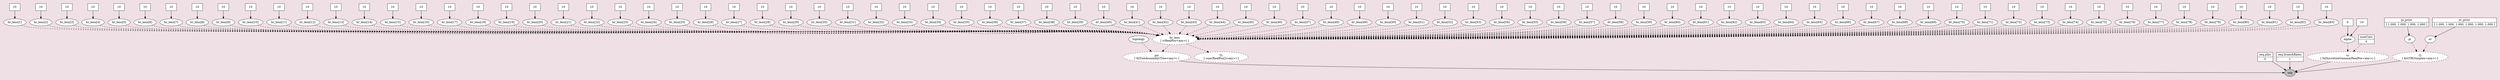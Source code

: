 /* Graphical model description in DOT language                                    */
/*    To view graph:                                                              */
/*       open this file in the program Graphviz: http://www.graphviz.org          */
/*       or paste contents into an online viewer: http://stamm-wilbrandt.de/GraphvizFiddle */

digraph REVDAG {
   n_Q [shape=oval, style="dashed,filled", fillcolor=white, label="Q\n[ fnGTR(Simplex<any>) ]"]
   n_pi [shape=oval, style=filled, fillcolor=white, label="pi"]
   n_pi_prior [shape=record, style=filled, fillcolor=white, label="{pi_prior|[ 1.000, 1.000, 1.000, 1.000 ]}"]
   n_er [shape=oval, style=filled, fillcolor=white, label="er"]
   n_er_prior [shape=record, style=filled, fillcolor=white, label="{er_prior|[ 1.000, 1.000, 1.000, 1.000, 1.000, 1.000 ]}"]
   n_seq [shape=oval, style=filled, fillcolor=gray, label="seq"]
   n_psi [shape=oval, style="dashed,filled", fillcolor=white, label="psi\n[ fnTreeAssembly(Tree<any>) ]"]
   n_topology [shape=oval, style=filled, fillcolor=white, label="topology"]
   n_br_lens [shape=oval, style="dashed,filled", fillcolor=white, label="br_lens\n[ v(RealPos<any>) ]"]
   n_br_lens_1 [shape=oval, style=filled, fillcolor=white, label="br_lens[1]"]
   n_0x20aa860 [shape=box, style=filled, fillcolor=white, label="10"]
   n_br_lens_2 [shape=oval, style=filled, fillcolor=white, label="br_lens[2]"]
   n_0x20ac3e0 [shape=box, style=filled, fillcolor=white, label="10"]
   n_br_lens_3 [shape=oval, style=filled, fillcolor=white, label="br_lens[3]"]
   n_0x20a97e0 [shape=box, style=filled, fillcolor=white, label="10"]
   n_br_lens_4 [shape=oval, style=filled, fillcolor=white, label="br_lens[4]"]
   n_0x20ac280 [shape=box, style=filled, fillcolor=white, label="10"]
   n_br_lens_5 [shape=oval, style=filled, fillcolor=white, label="br_lens[5]"]
   n_0x20abba0 [shape=box, style=filled, fillcolor=white, label="10"]
   n_br_lens_6 [shape=oval, style=filled, fillcolor=white, label="br_lens[6]"]
   n_0x20ab200 [shape=box, style=filled, fillcolor=white, label="10"]
   n_br_lens_7 [shape=oval, style=filled, fillcolor=white, label="br_lens[7]"]
   n_0x20a93c0 [shape=box, style=filled, fillcolor=white, label="10"]
   n_br_lens_8 [shape=oval, style=filled, fillcolor=white, label="br_lens[8]"]
   n_0x20a9100 [shape=box, style=filled, fillcolor=white, label="10"]
   n_br_lens_9 [shape=oval, style=filled, fillcolor=white, label="br_lens[9]"]
   n_0x20ab780 [shape=box, style=filled, fillcolor=white, label="10"]
   n_br_lens_10 [shape=oval, style=filled, fillcolor=white, label="br_lens[10]"]
   n_0x20abd00 [shape=box, style=filled, fillcolor=white, label="10"]
   n_br_lens_11 [shape=oval, style=filled, fillcolor=white, label="br_lens[11]"]
   n_0x20a8e40 [shape=box, style=filled, fillcolor=white, label="10"]
   n_br_lens_12 [shape=oval, style=filled, fillcolor=white, label="br_lens[12]"]
   n_0x20aaf40 [shape=box, style=filled, fillcolor=white, label="10"]
   n_br_lens_13 [shape=oval, style=filled, fillcolor=white, label="br_lens[13]"]
   n_0x20ad720 [shape=box, style=filled, fillcolor=white, label="10"]
   n_br_lens_14 [shape=oval, style=filled, fillcolor=white, label="br_lens[14]"]
   n_0x20a9940 [shape=box, style=filled, fillcolor=white, label="10"]
   n_br_lens_15 [shape=oval, style=filled, fillcolor=white, label="br_lens[15]"]
   n_0x20aac80 [shape=box, style=filled, fillcolor=white, label="10"]
   n_br_lens_16 [shape=oval, style=filled, fillcolor=white, label="br_lens[16]"]
   n_0x20aa9c0 [shape=box, style=filled, fillcolor=white, label="10"]
   n_br_lens_17 [shape=oval, style=filled, fillcolor=white, label="br_lens[17]"]
   n_0x20aa2e0 [shape=box, style=filled, fillcolor=white, label="10"]
   n_br_lens_18 [shape=oval, style=filled, fillcolor=white, label="br_lens[18]"]
   n_0x20abe60 [shape=box, style=filled, fillcolor=white, label="10"]
   n_br_lens_19 [shape=oval, style=filled, fillcolor=white, label="br_lens[19]"]
   n_0x20ab360 [shape=box, style=filled, fillcolor=white, label="10"]
   n_br_lens_20 [shape=oval, style=filled, fillcolor=white, label="br_lens[20]"]
   n_0x20aa440 [shape=box, style=filled, fillcolor=white, label="10"]
   n_br_lens_21 [shape=oval, style=filled, fillcolor=white, label="br_lens[21]"]
   n_0x20aab20 [shape=box, style=filled, fillcolor=white, label="10"]
   n_br_lens_22 [shape=oval, style=filled, fillcolor=white, label="br_lens[22]"]
   n_0x20ab4c0 [shape=box, style=filled, fillcolor=white, label="10"]
   n_br_lens_23 [shape=oval, style=filled, fillcolor=white, label="br_lens[23]"]
   n_0x20ad040 [shape=box, style=filled, fillcolor=white, label="10"]
   n_br_lens_24 [shape=oval, style=filled, fillcolor=white, label="br_lens[24]"]
   n_0x20ab620 [shape=box, style=filled, fillcolor=white, label="10"]
   n_br_lens_25 [shape=oval, style=filled, fillcolor=white, label="br_lens[25]"]
   n_0x20abfc0 [shape=box, style=filled, fillcolor=white, label="10"]
   n_br_lens_26 [shape=oval, style=filled, fillcolor=white, label="br_lens[26]"]
   n_0x20ac540 [shape=box, style=filled, fillcolor=white, label="10"]
   n_br_lens_27 [shape=oval, style=filled, fillcolor=white, label="br_lens[27]"]
   n_0x20acee0 [shape=box, style=filled, fillcolor=white, label="10"]
   n_br_lens_28 [shape=oval, style=filled, fillcolor=white, label="br_lens[28]"]
   n_0x20ad300 [shape=box, style=filled, fillcolor=white, label="10"]
   n_br_lens_29 [shape=oval, style=filled, fillcolor=white, label="br_lens[29]"]
   n_0x20a8080 [shape=box, style=filled, fillcolor=white, label="10"]
   n_br_lens_30 [shape=oval, style=filled, fillcolor=white, label="br_lens[30]"]
   n_0x20a81e0 [shape=box, style=filled, fillcolor=white, label="10"]
   n_br_lens_31 [shape=oval, style=filled, fillcolor=white, label="br_lens[31]"]
   n_0x20a84a0 [shape=box, style=filled, fillcolor=white, label="10"]
   n_br_lens_32 [shape=oval, style=filled, fillcolor=white, label="br_lens[32]"]
   n_0x20ade00 [shape=box, style=filled, fillcolor=white, label="10"]
   n_br_lens_33 [shape=oval, style=filled, fillcolor=white, label="br_lens[33]"]
   n_0x20adca0 [shape=box, style=filled, fillcolor=white, label="10"]
   n_br_lens_34 [shape=oval, style=filled, fillcolor=white, label="br_lens[34]"]
   n_0x20ad9e0 [shape=box, style=filled, fillcolor=white, label="10"]
   n_br_lens_35 [shape=oval, style=filled, fillcolor=white, label="br_lens[35]"]
   n_0x20ad880 [shape=box, style=filled, fillcolor=white, label="10"]
   n_br_lens_36 [shape=oval, style=filled, fillcolor=white, label="br_lens[36]"]
   n_0x20adb40 [shape=box, style=filled, fillcolor=white, label="10"]
   n_br_lens_37 [shape=oval, style=filled, fillcolor=white, label="br_lens[37]"]
   n_0x20a2040 [shape=box, style=filled, fillcolor=white, label="10"]
   n_br_lens_38 [shape=oval, style=filled, fillcolor=white, label="br_lens[38]"]
   n_0x20a2300 [shape=box, style=filled, fillcolor=white, label="10"]
   n_br_lens_39 [shape=oval, style=filled, fillcolor=white, label="br_lens[39]"]
   n_0x20a1540 [shape=box, style=filled, fillcolor=white, label="10"]
   n_br_lens_40 [shape=oval, style=filled, fillcolor=white, label="br_lens[40]"]
   n_0x209dfa0 [shape=box, style=filled, fillcolor=white, label="10"]
   n_br_lens_41 [shape=oval, style=filled, fillcolor=white, label="br_lens[41]"]
   n_0x20a1d80 [shape=box, style=filled, fillcolor=white, label="10"]
   n_br_lens_42 [shape=oval, style=filled, fillcolor=white, label="br_lens[42]"]
   n_0x20a0a40 [shape=box, style=filled, fillcolor=white, label="10"]
   n_br_lens_43 [shape=oval, style=filled, fillcolor=white, label="br_lens[43]"]
   n_0x20a21a0 [shape=box, style=filled, fillcolor=white, label="10"]
   n_br_lens_44 [shape=oval, style=filled, fillcolor=white, label="br_lens[44]"]
   n_0x209ec00 [shape=box, style=filled, fillcolor=white, label="10"]
   n_br_lens_45 [shape=oval, style=filled, fillcolor=white, label="br_lens[45]"]
   n_0x209dce0 [shape=box, style=filled, fillcolor=white, label="10"]
   n_br_lens_46 [shape=oval, style=filled, fillcolor=white, label="br_lens[46]"]
   n_0x20a16a0 [shape=box, style=filled, fillcolor=white, label="10"]
   n_br_lens_47 [shape=oval, style=filled, fillcolor=white, label="br_lens[47]"]
   n_0x209e7e0 [shape=box, style=filled, fillcolor=white, label="10"]
   n_br_lens_48 [shape=oval, style=filled, fillcolor=white, label="br_lens[48]"]
   n_0x20a1120 [shape=box, style=filled, fillcolor=white, label="10"]
   n_br_lens_49 [shape=oval, style=filled, fillcolor=white, label="br_lens[49]"]
   n_0x209de40 [shape=box, style=filled, fillcolor=white, label="10"]
   n_br_lens_50 [shape=oval, style=filled, fillcolor=white, label="br_lens[50]"]
   n_0x209e520 [shape=box, style=filled, fillcolor=white, label="10"]
   n_br_lens_51 [shape=oval, style=filled, fillcolor=white, label="br_lens[51]"]
   n_0x20a2460 [shape=box, style=filled, fillcolor=white, label="10"]
   n_br_lens_52 [shape=oval, style=filled, fillcolor=white, label="br_lens[52]"]
   n_0x209ff40 [shape=box, style=filled, fillcolor=white, label="10"]
   n_br_lens_53 [shape=oval, style=filled, fillcolor=white, label="br_lens[53]"]
   n_0x20a0e60 [shape=box, style=filled, fillcolor=white, label="10"]
   n_br_lens_54 [shape=oval, style=filled, fillcolor=white, label="br_lens[54]"]
   n_0x209d760 [shape=box, style=filled, fillcolor=white, label="10"]
   n_br_lens_55 [shape=oval, style=filled, fillcolor=white, label="br_lens[55]"]
   n_0x20a25c0 [shape=box, style=filled, fillcolor=white, label="10"]
   n_br_lens_56 [shape=oval, style=filled, fillcolor=white, label="br_lens[56]"]
   n_0x209e680 [shape=box, style=filled, fillcolor=white, label="10"]
   n_br_lens_57 [shape=oval, style=filled, fillcolor=white, label="br_lens[57]"]
   n_0x209f020 [shape=box, style=filled, fillcolor=white, label="10"]
   n_br_lens_58 [shape=oval, style=filled, fillcolor=white, label="br_lens[58]"]
   n_0x20a1c20 [shape=box, style=filled, fillcolor=white, label="10"]
   n_br_lens_59 [shape=oval, style=filled, fillcolor=white, label="br_lens[59]"]
   n_0x209d4a0 [shape=box, style=filled, fillcolor=white, label="10"]
   n_br_lens_60 [shape=oval, style=filled, fillcolor=white, label="br_lens[60]"]
   n_0x20a1ee0 [shape=box, style=filled, fillcolor=white, label="10"]
   n_br_lens_61 [shape=oval, style=filled, fillcolor=white, label="br_lens[61]"]
   n_0x209f180 [shape=box, style=filled, fillcolor=white, label="10"]
   n_br_lens_62 [shape=oval, style=filled, fillcolor=white, label="br_lens[62]"]
   n_0x209d340 [shape=box, style=filled, fillcolor=white, label="10"]
   n_br_lens_63 [shape=oval, style=filled, fillcolor=white, label="br_lens[63]"]
   n_0x20a2720 [shape=box, style=filled, fillcolor=white, label="10"]
   n_br_lens_64 [shape=oval, style=filled, fillcolor=white, label="br_lens[64]"]
   n_0x20a1280 [shape=box, style=filled, fillcolor=white, label="10"]
   n_br_lens_65 [shape=oval, style=filled, fillcolor=white, label="br_lens[65]"]
   n_0x209e940 [shape=box, style=filled, fillcolor=white, label="10"]
   n_br_lens_66 [shape=oval, style=filled, fillcolor=white, label="br_lens[66]"]
   n_0x209f2e0 [shape=box, style=filled, fillcolor=white, label="10"]
   n_br_lens_67 [shape=oval, style=filled, fillcolor=white, label="br_lens[67]"]
   n_0x209d080 [shape=box, style=filled, fillcolor=white, label="10"]
   n_br_lens_68 [shape=oval, style=filled, fillcolor=white, label="br_lens[68]"]
   n_0x209f860 [shape=box, style=filled, fillcolor=white, label="10"]
   n_br_lens_69 [shape=oval, style=filled, fillcolor=white, label="br_lens[69]"]
   n_0x209db80 [shape=box, style=filled, fillcolor=white, label="10"]
   n_br_lens_70 [shape=oval, style=filled, fillcolor=white, label="br_lens[70]"]
   n_0x20a0ba0 [shape=box, style=filled, fillcolor=white, label="10"]
   n_br_lens_71 [shape=oval, style=filled, fillcolor=white, label="br_lens[71]"]
   n_0x209f440 [shape=box, style=filled, fillcolor=white, label="10"]
   n_br_lens_72 [shape=oval, style=filled, fillcolor=white, label="br_lens[72]"]
   n_0x20a08e0 [shape=box, style=filled, fillcolor=white, label="10"]
   n_br_lens_73 [shape=oval, style=filled, fillcolor=white, label="br_lens[73]"]
   n_0x20a00a0 [shape=box, style=filled, fillcolor=white, label="10"]
   n_br_lens_74 [shape=oval, style=filled, fillcolor=white, label="br_lens[74]"]
   n_0x20a1800 [shape=box, style=filled, fillcolor=white, label="10"]
   n_br_lens_75 [shape=oval, style=filled, fillcolor=white, label="br_lens[75]"]
   n_0x20a0d00 [shape=box, style=filled, fillcolor=white, label="10"]
   n_br_lens_76 [shape=oval, style=filled, fillcolor=white, label="br_lens[76]"]
   n_0x209e100 [shape=box, style=filled, fillcolor=white, label="10"]
   n_br_lens_77 [shape=oval, style=filled, fillcolor=white, label="br_lens[77]"]
   n_0x209f9c0 [shape=box, style=filled, fillcolor=white, label="10"]
   n_br_lens_78 [shape=oval, style=filled, fillcolor=white, label="br_lens[78]"]
   n_0x209d8c0 [shape=box, style=filled, fillcolor=white, label="10"]
   n_br_lens_79 [shape=oval, style=filled, fillcolor=white, label="br_lens[79]"]
   n_0x20a0fc0 [shape=box, style=filled, fillcolor=white, label="10"]
   n_br_lens_80 [shape=oval, style=filled, fillcolor=white, label="br_lens[80]"]
   n_0x20a13e0 [shape=box, style=filled, fillcolor=white, label="10"]
   n_br_lens_81 [shape=oval, style=filled, fillcolor=white, label="br_lens[81]"]
   n_0x209d1e0 [shape=box, style=filled, fillcolor=white, label="10"]
   n_br_lens_82 [shape=oval, style=filled, fillcolor=white, label="br_lens[82]"]
   n_0x209d600 [shape=box, style=filled, fillcolor=white, label="10"]
   n_br_lens_83 [shape=oval, style=filled, fillcolor=white, label="br_lens[83]"]
   n_0x20a1960 [shape=box, style=filled, fillcolor=white, label="10"]
   n_TL [shape=oval, style="dashed,filled", fillcolor=white, label="TL\n[ sum(RealPos[]<any>) ]"]
   n_seq_pInv [shape=record, style=filled, fillcolor=white, label="{seq.pInv|0}"]
   n_seq_branchRates [shape=record, style=filled, fillcolor=white, label="{seq.branchRates|1}"]
   n_sr [shape=oval, style="dashed,filled", fillcolor=white, label="sr\n[ fnDiscretizeGamma(RealPos<any>) ]"]
   n_alpha [shape=oval, style=filled, fillcolor=white, label="alpha"]
   n_0x209e260 [shape=box, style=filled, fillcolor=white, label="0"]
   n_0x209e3c0 [shape=box, style=filled, fillcolor=white, label="10"]
   n_numCats [shape=record, style=filled, fillcolor=white, label="{numCats|4}"]
   n_Q -> n_seq
   n_pi -> n_Q[style=dashed]
   n_pi_prior -> n_pi
   n_er -> n_Q[style=dashed]
   n_er_prior -> n_er
   n_psi -> n_seq
   n_topology -> n_psi[style=dashed]
   n_br_lens -> n_TL[style=dashed]
   n_br_lens -> n_psi[style=dashed]
   n_br_lens_1 -> n_br_lens[style=dashed]
   n_0x20aa860 -> n_br_lens_1
   n_br_lens_2 -> n_br_lens[style=dashed]
   n_0x20ac3e0 -> n_br_lens_2
   n_br_lens_3 -> n_br_lens[style=dashed]
   n_0x20a97e0 -> n_br_lens_3
   n_br_lens_4 -> n_br_lens[style=dashed]
   n_0x20ac280 -> n_br_lens_4
   n_br_lens_5 -> n_br_lens[style=dashed]
   n_0x20abba0 -> n_br_lens_5
   n_br_lens_6 -> n_br_lens[style=dashed]
   n_0x20ab200 -> n_br_lens_6
   n_br_lens_7 -> n_br_lens[style=dashed]
   n_0x20a93c0 -> n_br_lens_7
   n_br_lens_8 -> n_br_lens[style=dashed]
   n_0x20a9100 -> n_br_lens_8
   n_br_lens_9 -> n_br_lens[style=dashed]
   n_0x20ab780 -> n_br_lens_9
   n_br_lens_10 -> n_br_lens[style=dashed]
   n_0x20abd00 -> n_br_lens_10
   n_br_lens_11 -> n_br_lens[style=dashed]
   n_0x20a8e40 -> n_br_lens_11
   n_br_lens_12 -> n_br_lens[style=dashed]
   n_0x20aaf40 -> n_br_lens_12
   n_br_lens_13 -> n_br_lens[style=dashed]
   n_0x20ad720 -> n_br_lens_13
   n_br_lens_14 -> n_br_lens[style=dashed]
   n_0x20a9940 -> n_br_lens_14
   n_br_lens_15 -> n_br_lens[style=dashed]
   n_0x20aac80 -> n_br_lens_15
   n_br_lens_16 -> n_br_lens[style=dashed]
   n_0x20aa9c0 -> n_br_lens_16
   n_br_lens_17 -> n_br_lens[style=dashed]
   n_0x20aa2e0 -> n_br_lens_17
   n_br_lens_18 -> n_br_lens[style=dashed]
   n_0x20abe60 -> n_br_lens_18
   n_br_lens_19 -> n_br_lens[style=dashed]
   n_0x20ab360 -> n_br_lens_19
   n_br_lens_20 -> n_br_lens[style=dashed]
   n_0x20aa440 -> n_br_lens_20
   n_br_lens_21 -> n_br_lens[style=dashed]
   n_0x20aab20 -> n_br_lens_21
   n_br_lens_22 -> n_br_lens[style=dashed]
   n_0x20ab4c0 -> n_br_lens_22
   n_br_lens_23 -> n_br_lens[style=dashed]
   n_0x20ad040 -> n_br_lens_23
   n_br_lens_24 -> n_br_lens[style=dashed]
   n_0x20ab620 -> n_br_lens_24
   n_br_lens_25 -> n_br_lens[style=dashed]
   n_0x20abfc0 -> n_br_lens_25
   n_br_lens_26 -> n_br_lens[style=dashed]
   n_0x20ac540 -> n_br_lens_26
   n_br_lens_27 -> n_br_lens[style=dashed]
   n_0x20acee0 -> n_br_lens_27
   n_br_lens_28 -> n_br_lens[style=dashed]
   n_0x20ad300 -> n_br_lens_28
   n_br_lens_29 -> n_br_lens[style=dashed]
   n_0x20a8080 -> n_br_lens_29
   n_br_lens_30 -> n_br_lens[style=dashed]
   n_0x20a81e0 -> n_br_lens_30
   n_br_lens_31 -> n_br_lens[style=dashed]
   n_0x20a84a0 -> n_br_lens_31
   n_br_lens_32 -> n_br_lens[style=dashed]
   n_0x20ade00 -> n_br_lens_32
   n_br_lens_33 -> n_br_lens[style=dashed]
   n_0x20adca0 -> n_br_lens_33
   n_br_lens_34 -> n_br_lens[style=dashed]
   n_0x20ad9e0 -> n_br_lens_34
   n_br_lens_35 -> n_br_lens[style=dashed]
   n_0x20ad880 -> n_br_lens_35
   n_br_lens_36 -> n_br_lens[style=dashed]
   n_0x20adb40 -> n_br_lens_36
   n_br_lens_37 -> n_br_lens[style=dashed]
   n_0x20a2040 -> n_br_lens_37
   n_br_lens_38 -> n_br_lens[style=dashed]
   n_0x20a2300 -> n_br_lens_38
   n_br_lens_39 -> n_br_lens[style=dashed]
   n_0x20a1540 -> n_br_lens_39
   n_br_lens_40 -> n_br_lens[style=dashed]
   n_0x209dfa0 -> n_br_lens_40
   n_br_lens_41 -> n_br_lens[style=dashed]
   n_0x20a1d80 -> n_br_lens_41
   n_br_lens_42 -> n_br_lens[style=dashed]
   n_0x20a0a40 -> n_br_lens_42
   n_br_lens_43 -> n_br_lens[style=dashed]
   n_0x20a21a0 -> n_br_lens_43
   n_br_lens_44 -> n_br_lens[style=dashed]
   n_0x209ec00 -> n_br_lens_44
   n_br_lens_45 -> n_br_lens[style=dashed]
   n_0x209dce0 -> n_br_lens_45
   n_br_lens_46 -> n_br_lens[style=dashed]
   n_0x20a16a0 -> n_br_lens_46
   n_br_lens_47 -> n_br_lens[style=dashed]
   n_0x209e7e0 -> n_br_lens_47
   n_br_lens_48 -> n_br_lens[style=dashed]
   n_0x20a1120 -> n_br_lens_48
   n_br_lens_49 -> n_br_lens[style=dashed]
   n_0x209de40 -> n_br_lens_49
   n_br_lens_50 -> n_br_lens[style=dashed]
   n_0x209e520 -> n_br_lens_50
   n_br_lens_51 -> n_br_lens[style=dashed]
   n_0x20a2460 -> n_br_lens_51
   n_br_lens_52 -> n_br_lens[style=dashed]
   n_0x209ff40 -> n_br_lens_52
   n_br_lens_53 -> n_br_lens[style=dashed]
   n_0x20a0e60 -> n_br_lens_53
   n_br_lens_54 -> n_br_lens[style=dashed]
   n_0x209d760 -> n_br_lens_54
   n_br_lens_55 -> n_br_lens[style=dashed]
   n_0x20a25c0 -> n_br_lens_55
   n_br_lens_56 -> n_br_lens[style=dashed]
   n_0x209e680 -> n_br_lens_56
   n_br_lens_57 -> n_br_lens[style=dashed]
   n_0x209f020 -> n_br_lens_57
   n_br_lens_58 -> n_br_lens[style=dashed]
   n_0x20a1c20 -> n_br_lens_58
   n_br_lens_59 -> n_br_lens[style=dashed]
   n_0x209d4a0 -> n_br_lens_59
   n_br_lens_60 -> n_br_lens[style=dashed]
   n_0x20a1ee0 -> n_br_lens_60
   n_br_lens_61 -> n_br_lens[style=dashed]
   n_0x209f180 -> n_br_lens_61
   n_br_lens_62 -> n_br_lens[style=dashed]
   n_0x209d340 -> n_br_lens_62
   n_br_lens_63 -> n_br_lens[style=dashed]
   n_0x20a2720 -> n_br_lens_63
   n_br_lens_64 -> n_br_lens[style=dashed]
   n_0x20a1280 -> n_br_lens_64
   n_br_lens_65 -> n_br_lens[style=dashed]
   n_0x209e940 -> n_br_lens_65
   n_br_lens_66 -> n_br_lens[style=dashed]
   n_0x209f2e0 -> n_br_lens_66
   n_br_lens_67 -> n_br_lens[style=dashed]
   n_0x209d080 -> n_br_lens_67
   n_br_lens_68 -> n_br_lens[style=dashed]
   n_0x209f860 -> n_br_lens_68
   n_br_lens_69 -> n_br_lens[style=dashed]
   n_0x209db80 -> n_br_lens_69
   n_br_lens_70 -> n_br_lens[style=dashed]
   n_0x20a0ba0 -> n_br_lens_70
   n_br_lens_71 -> n_br_lens[style=dashed]
   n_0x209f440 -> n_br_lens_71
   n_br_lens_72 -> n_br_lens[style=dashed]
   n_0x20a08e0 -> n_br_lens_72
   n_br_lens_73 -> n_br_lens[style=dashed]
   n_0x20a00a0 -> n_br_lens_73
   n_br_lens_74 -> n_br_lens[style=dashed]
   n_0x20a1800 -> n_br_lens_74
   n_br_lens_75 -> n_br_lens[style=dashed]
   n_0x20a0d00 -> n_br_lens_75
   n_br_lens_76 -> n_br_lens[style=dashed]
   n_0x209e100 -> n_br_lens_76
   n_br_lens_77 -> n_br_lens[style=dashed]
   n_0x209f9c0 -> n_br_lens_77
   n_br_lens_78 -> n_br_lens[style=dashed]
   n_0x209d8c0 -> n_br_lens_78
   n_br_lens_79 -> n_br_lens[style=dashed]
   n_0x20a0fc0 -> n_br_lens_79
   n_br_lens_80 -> n_br_lens[style=dashed]
   n_0x20a13e0 -> n_br_lens_80
   n_br_lens_81 -> n_br_lens[style=dashed]
   n_0x209d1e0 -> n_br_lens_81
   n_br_lens_82 -> n_br_lens[style=dashed]
   n_0x209d600 -> n_br_lens_82
   n_br_lens_83 -> n_br_lens[style=dashed]
   n_0x20a1960 -> n_br_lens_83
   n_seq_pInv -> n_seq
   n_seq_branchRates -> n_seq
   n_sr -> n_seq
   n_alpha -> n_sr[style=dashed]
   n_0x209e260 -> n_alpha
   n_0x209e3c0 -> n_alpha
   n_numCats -> n_sr[style=dashed]
   {rank=same; n_seq;}
   graph [bgcolor=lavenderblush2, pad=0.25]
}